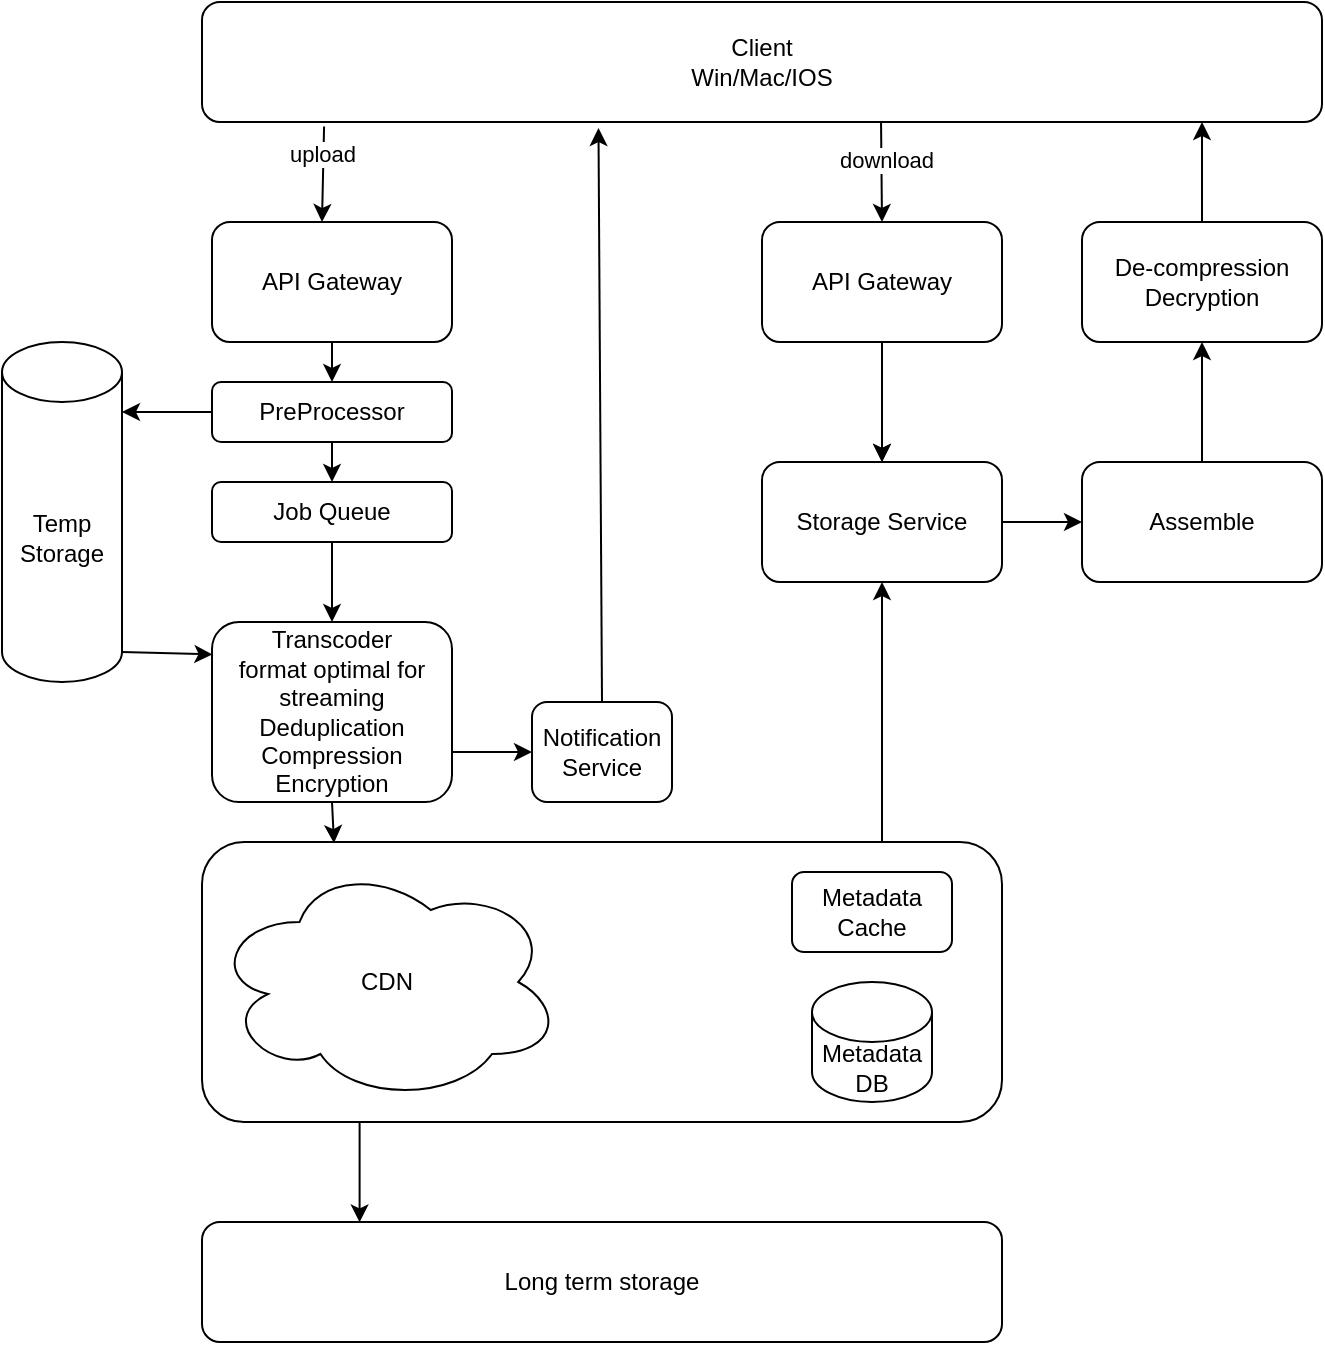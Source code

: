 <mxfile version="21.6.5" type="github">
  <diagram name="Page-1" id="9HRWg_nKx9RJw2YP3a8P">
    <mxGraphModel dx="2266" dy="837" grid="1" gridSize="10" guides="1" tooltips="1" connect="1" arrows="1" fold="1" page="1" pageScale="1" pageWidth="850" pageHeight="1100" math="0" shadow="0">
      <root>
        <mxCell id="0" />
        <mxCell id="1" parent="0" />
        <mxCell id="OMEROkEiJDGjKePTu1JV-1" value="Client&lt;br&gt;Win/Mac/IOS" style="rounded=1;whiteSpace=wrap;html=1;" vertex="1" parent="1">
          <mxGeometry x="120" y="110" width="560" height="60" as="geometry" />
        </mxCell>
        <mxCell id="OMEROkEiJDGjKePTu1JV-2" value="" style="endArrow=classic;html=1;rounded=0;exitX=0.109;exitY=1.037;exitDx=0;exitDy=0;exitPerimeter=0;" edge="1" parent="1" source="OMEROkEiJDGjKePTu1JV-1">
          <mxGeometry width="50" height="50" relative="1" as="geometry">
            <mxPoint x="125" y="360" as="sourcePoint" />
            <mxPoint x="180" y="220" as="targetPoint" />
          </mxGeometry>
        </mxCell>
        <mxCell id="OMEROkEiJDGjKePTu1JV-3" value="upload" style="edgeLabel;html=1;align=center;verticalAlign=middle;resizable=0;points=[];" vertex="1" connectable="0" parent="OMEROkEiJDGjKePTu1JV-2">
          <mxGeometry x="-0.417" y="-1" relative="1" as="geometry">
            <mxPoint as="offset" />
          </mxGeometry>
        </mxCell>
        <mxCell id="OMEROkEiJDGjKePTu1JV-4" value="API Gateway" style="rounded=1;whiteSpace=wrap;html=1;" vertex="1" parent="1">
          <mxGeometry x="125" y="220" width="120" height="60" as="geometry" />
        </mxCell>
        <mxCell id="OMEROkEiJDGjKePTu1JV-5" value="" style="endArrow=classic;html=1;rounded=0;exitX=0.832;exitY=0.983;exitDx=0;exitDy=0;exitPerimeter=0;entryX=0.5;entryY=0;entryDx=0;entryDy=0;" edge="1" parent="1" target="OMEROkEiJDGjKePTu1JV-8">
          <mxGeometry width="50" height="50" relative="1" as="geometry">
            <mxPoint x="459.52" y="170.0" as="sourcePoint" />
            <mxPoint x="435" y="221.02" as="targetPoint" />
          </mxGeometry>
        </mxCell>
        <mxCell id="OMEROkEiJDGjKePTu1JV-6" value="download" style="edgeLabel;html=1;align=center;verticalAlign=middle;resizable=0;points=[];" vertex="1" connectable="0" parent="OMEROkEiJDGjKePTu1JV-5">
          <mxGeometry x="-0.239" y="2" relative="1" as="geometry">
            <mxPoint as="offset" />
          </mxGeometry>
        </mxCell>
        <mxCell id="OMEROkEiJDGjKePTu1JV-7" value="" style="edgeStyle=orthogonalEdgeStyle;rounded=0;orthogonalLoop=1;jettySize=auto;html=1;" edge="1" parent="1" source="OMEROkEiJDGjKePTu1JV-8" target="OMEROkEiJDGjKePTu1JV-21">
          <mxGeometry relative="1" as="geometry" />
        </mxCell>
        <mxCell id="OMEROkEiJDGjKePTu1JV-8" value="API Gateway" style="rounded=1;whiteSpace=wrap;html=1;" vertex="1" parent="1">
          <mxGeometry x="400" y="220.0" width="120" height="60" as="geometry" />
        </mxCell>
        <mxCell id="OMEROkEiJDGjKePTu1JV-9" value="Assemble" style="rounded=1;whiteSpace=wrap;html=1;" vertex="1" parent="1">
          <mxGeometry x="560" y="340" width="120" height="60" as="geometry" />
        </mxCell>
        <mxCell id="OMEROkEiJDGjKePTu1JV-10" value="" style="rounded=1;whiteSpace=wrap;html=1;" vertex="1" parent="1">
          <mxGeometry x="120" y="530" width="400" height="140" as="geometry" />
        </mxCell>
        <mxCell id="OMEROkEiJDGjKePTu1JV-11" value="Metadata DB" style="shape=cylinder3;whiteSpace=wrap;html=1;boundedLbl=1;backgroundOutline=1;size=15;" vertex="1" parent="1">
          <mxGeometry x="425" y="600" width="60" height="60" as="geometry" />
        </mxCell>
        <mxCell id="OMEROkEiJDGjKePTu1JV-12" value="CDN" style="ellipse;shape=cloud;whiteSpace=wrap;html=1;" vertex="1" parent="1">
          <mxGeometry x="125" y="540" width="175" height="120" as="geometry" />
        </mxCell>
        <mxCell id="OMEROkEiJDGjKePTu1JV-13" value="" style="endArrow=classic;html=1;rounded=0;exitX=0.5;exitY=1;exitDx=0;exitDy=0;entryX=0.165;entryY=0.004;entryDx=0;entryDy=0;entryPerimeter=0;" edge="1" parent="1" target="OMEROkEiJDGjKePTu1JV-10">
          <mxGeometry width="50" height="50" relative="1" as="geometry">
            <mxPoint x="185" y="510" as="sourcePoint" />
            <mxPoint x="40" y="450" as="targetPoint" />
          </mxGeometry>
        </mxCell>
        <mxCell id="OMEROkEiJDGjKePTu1JV-14" value="Long term storage" style="rounded=1;whiteSpace=wrap;html=1;" vertex="1" parent="1">
          <mxGeometry x="120" y="720" width="400" height="60" as="geometry" />
        </mxCell>
        <mxCell id="OMEROkEiJDGjKePTu1JV-15" value="" style="endArrow=classic;html=1;rounded=0;exitX=0.197;exitY=1.001;exitDx=0;exitDy=0;exitPerimeter=0;entryX=0.197;entryY=0.003;entryDx=0;entryDy=0;entryPerimeter=0;" edge="1" parent="1" source="OMEROkEiJDGjKePTu1JV-10" target="OMEROkEiJDGjKePTu1JV-14">
          <mxGeometry width="50" height="50" relative="1" as="geometry">
            <mxPoint x="160" y="690" as="sourcePoint" />
            <mxPoint x="199" y="690" as="targetPoint" />
          </mxGeometry>
        </mxCell>
        <mxCell id="OMEROkEiJDGjKePTu1JV-16" value="Notification Service" style="rounded=1;whiteSpace=wrap;html=1;" vertex="1" parent="1">
          <mxGeometry x="285" y="460" width="70" height="50" as="geometry" />
        </mxCell>
        <mxCell id="OMEROkEiJDGjKePTu1JV-17" value="" style="endArrow=classic;html=1;rounded=0;exitX=1;exitY=0.5;exitDx=0;exitDy=0;entryX=0;entryY=0.5;entryDx=0;entryDy=0;" edge="1" parent="1" target="OMEROkEiJDGjKePTu1JV-16">
          <mxGeometry width="50" height="50" relative="1" as="geometry">
            <mxPoint x="245" y="485" as="sourcePoint" />
            <mxPoint x="360" y="350" as="targetPoint" />
          </mxGeometry>
        </mxCell>
        <mxCell id="OMEROkEiJDGjKePTu1JV-18" value="" style="endArrow=classic;html=1;rounded=0;exitX=0.5;exitY=1;exitDx=0;exitDy=0;" edge="1" parent="1" source="OMEROkEiJDGjKePTu1JV-4">
          <mxGeometry width="50" height="50" relative="1" as="geometry">
            <mxPoint x="260" y="290" as="sourcePoint" />
            <mxPoint x="185" y="300" as="targetPoint" />
          </mxGeometry>
        </mxCell>
        <mxCell id="OMEROkEiJDGjKePTu1JV-19" value="De-compression&lt;br&gt;Decryption" style="rounded=1;whiteSpace=wrap;html=1;" vertex="1" parent="1">
          <mxGeometry x="560" y="220" width="120" height="60" as="geometry" />
        </mxCell>
        <mxCell id="OMEROkEiJDGjKePTu1JV-20" value="" style="endArrow=classic;html=1;rounded=0;entryX=0.5;entryY=0;entryDx=0;entryDy=0;" edge="1" parent="1" target="OMEROkEiJDGjKePTu1JV-21">
          <mxGeometry width="50" height="50" relative="1" as="geometry">
            <mxPoint x="460" y="300" as="sourcePoint" />
            <mxPoint x="463" y="410" as="targetPoint" />
          </mxGeometry>
        </mxCell>
        <mxCell id="OMEROkEiJDGjKePTu1JV-21" value="Storage Service" style="rounded=1;whiteSpace=wrap;html=1;" vertex="1" parent="1">
          <mxGeometry x="400" y="340" width="120" height="60" as="geometry" />
        </mxCell>
        <mxCell id="OMEROkEiJDGjKePTu1JV-22" value="" style="endArrow=classic;html=1;rounded=0;entryX=0.354;entryY=1.05;entryDx=0;entryDy=0;exitX=0.5;exitY=0;exitDx=0;exitDy=0;entryPerimeter=0;" edge="1" parent="1" source="OMEROkEiJDGjKePTu1JV-16" target="OMEROkEiJDGjKePTu1JV-1">
          <mxGeometry width="50" height="50" relative="1" as="geometry">
            <mxPoint x="310" y="350" as="sourcePoint" />
            <mxPoint x="360" y="300" as="targetPoint" />
          </mxGeometry>
        </mxCell>
        <mxCell id="OMEROkEiJDGjKePTu1JV-23" value="" style="endArrow=classic;html=1;rounded=0;entryX=0.5;entryY=1;entryDx=0;entryDy=0;" edge="1" parent="1" target="OMEROkEiJDGjKePTu1JV-21">
          <mxGeometry width="50" height="50" relative="1" as="geometry">
            <mxPoint x="460" y="530" as="sourcePoint" />
            <mxPoint x="620" y="490" as="targetPoint" />
          </mxGeometry>
        </mxCell>
        <mxCell id="OMEROkEiJDGjKePTu1JV-24" value="" style="endArrow=classic;html=1;rounded=0;exitX=1;exitY=0.5;exitDx=0;exitDy=0;entryX=0;entryY=0.5;entryDx=0;entryDy=0;" edge="1" parent="1" source="OMEROkEiJDGjKePTu1JV-21" target="OMEROkEiJDGjKePTu1JV-9">
          <mxGeometry width="50" height="50" relative="1" as="geometry">
            <mxPoint x="680" y="550" as="sourcePoint" />
            <mxPoint x="730" y="500" as="targetPoint" />
          </mxGeometry>
        </mxCell>
        <mxCell id="OMEROkEiJDGjKePTu1JV-25" value="" style="endArrow=classic;html=1;rounded=0;exitX=0.5;exitY=0;exitDx=0;exitDy=0;entryX=0.5;entryY=1;entryDx=0;entryDy=0;" edge="1" parent="1" source="OMEROkEiJDGjKePTu1JV-9" target="OMEROkEiJDGjKePTu1JV-19">
          <mxGeometry width="50" height="50" relative="1" as="geometry">
            <mxPoint x="760" y="390" as="sourcePoint" />
            <mxPoint x="810" y="340" as="targetPoint" />
          </mxGeometry>
        </mxCell>
        <mxCell id="OMEROkEiJDGjKePTu1JV-26" value="" style="endArrow=classic;html=1;rounded=0;exitX=0.5;exitY=0;exitDx=0;exitDy=0;" edge="1" parent="1" source="OMEROkEiJDGjKePTu1JV-19">
          <mxGeometry width="50" height="50" relative="1" as="geometry">
            <mxPoint x="620" y="250" as="sourcePoint" />
            <mxPoint x="620" y="170" as="targetPoint" />
          </mxGeometry>
        </mxCell>
        <mxCell id="OMEROkEiJDGjKePTu1JV-27" value="Metadata Cache" style="rounded=1;whiteSpace=wrap;html=1;" vertex="1" parent="1">
          <mxGeometry x="415" y="545" width="80" height="40" as="geometry" />
        </mxCell>
        <mxCell id="OMEROkEiJDGjKePTu1JV-29" value="" style="endArrow=classic;html=1;rounded=0;entryX=0.5;entryY=0;entryDx=0;entryDy=0;" edge="1" parent="1" target="OMEROkEiJDGjKePTu1JV-30">
          <mxGeometry width="50" height="50" relative="1" as="geometry">
            <mxPoint x="185" y="380" as="sourcePoint" />
            <mxPoint x="185" y="450" as="targetPoint" />
          </mxGeometry>
        </mxCell>
        <mxCell id="OMEROkEiJDGjKePTu1JV-30" value="Transcoder&lt;br style=&quot;border-color: var(--border-color);&quot;&gt;format optimal for streaming&lt;br style=&quot;border-color: var(--border-color);&quot;&gt;Deduplication&lt;br&gt;Compression&lt;br&gt;Encryption" style="rounded=1;whiteSpace=wrap;html=1;" vertex="1" parent="1">
          <mxGeometry x="125" y="420" width="120" height="90" as="geometry" />
        </mxCell>
        <mxCell id="OMEROkEiJDGjKePTu1JV-31" value="PreProcessor" style="rounded=1;whiteSpace=wrap;html=1;" vertex="1" parent="1">
          <mxGeometry x="125" y="300" width="120" height="30" as="geometry" />
        </mxCell>
        <mxCell id="OMEROkEiJDGjKePTu1JV-32" value="Temp Storage" style="shape=cylinder3;whiteSpace=wrap;html=1;boundedLbl=1;backgroundOutline=1;size=15;" vertex="1" parent="1">
          <mxGeometry x="20" y="280" width="60" height="170" as="geometry" />
        </mxCell>
        <mxCell id="OMEROkEiJDGjKePTu1JV-33" value="" style="endArrow=classic;html=1;rounded=0;exitX=0;exitY=0.5;exitDx=0;exitDy=0;" edge="1" parent="1" source="OMEROkEiJDGjKePTu1JV-31">
          <mxGeometry width="50" height="50" relative="1" as="geometry">
            <mxPoint x="130" y="400" as="sourcePoint" />
            <mxPoint x="80" y="315" as="targetPoint" />
          </mxGeometry>
        </mxCell>
        <mxCell id="OMEROkEiJDGjKePTu1JV-34" value="Job Queue" style="rounded=1;whiteSpace=wrap;html=1;" vertex="1" parent="1">
          <mxGeometry x="125" y="350" width="120" height="30" as="geometry" />
        </mxCell>
        <mxCell id="OMEROkEiJDGjKePTu1JV-35" value="" style="endArrow=classic;html=1;rounded=0;exitX=0.5;exitY=1;exitDx=0;exitDy=0;entryX=0.5;entryY=0;entryDx=0;entryDy=0;" edge="1" parent="1" source="OMEROkEiJDGjKePTu1JV-31" target="OMEROkEiJDGjKePTu1JV-34">
          <mxGeometry width="50" height="50" relative="1" as="geometry">
            <mxPoint x="400" y="460" as="sourcePoint" />
            <mxPoint x="450" y="410" as="targetPoint" />
          </mxGeometry>
        </mxCell>
        <mxCell id="OMEROkEiJDGjKePTu1JV-36" value="" style="endArrow=classic;html=1;rounded=0;exitX=1;exitY=1;exitDx=0;exitDy=-15;exitPerimeter=0;entryX=0.002;entryY=0.18;entryDx=0;entryDy=0;entryPerimeter=0;" edge="1" parent="1" source="OMEROkEiJDGjKePTu1JV-32" target="OMEROkEiJDGjKePTu1JV-30">
          <mxGeometry width="50" height="50" relative="1" as="geometry">
            <mxPoint x="-280" y="430" as="sourcePoint" />
            <mxPoint x="-230" y="380" as="targetPoint" />
          </mxGeometry>
        </mxCell>
      </root>
    </mxGraphModel>
  </diagram>
</mxfile>
